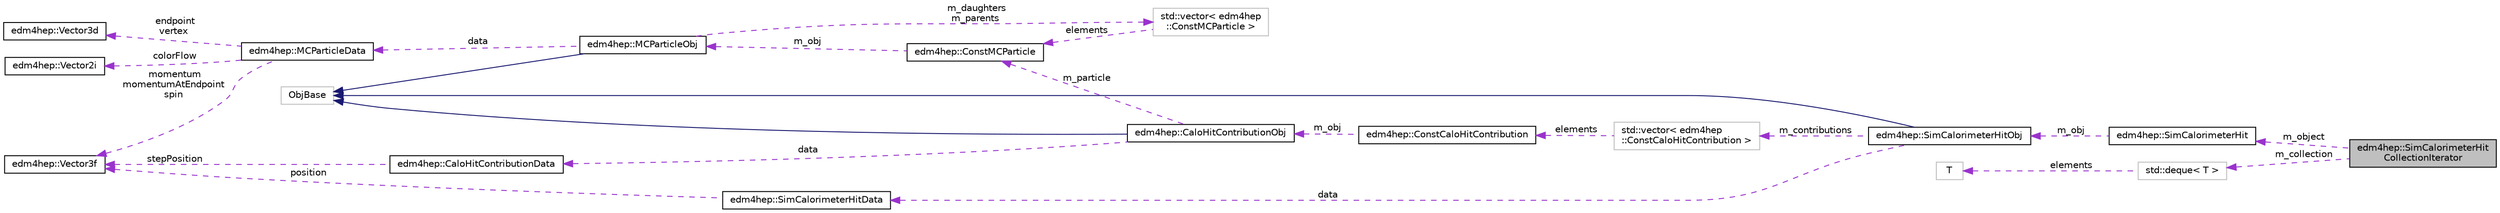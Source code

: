 digraph "edm4hep::SimCalorimeterHitCollectionIterator"
{
 // LATEX_PDF_SIZE
  edge [fontname="Helvetica",fontsize="10",labelfontname="Helvetica",labelfontsize="10"];
  node [fontname="Helvetica",fontsize="10",shape=record];
  rankdir="LR";
  Node1 [label="edm4hep::SimCalorimeterHit\lCollectionIterator",height=0.2,width=0.4,color="black", fillcolor="grey75", style="filled", fontcolor="black",tooltip=" "];
  Node2 -> Node1 [dir="back",color="darkorchid3",fontsize="10",style="dashed",label=" m_object" ,fontname="Helvetica"];
  Node2 [label="edm4hep::SimCalorimeterHit",height=0.2,width=0.4,color="black", fillcolor="white", style="filled",URL="$classedm4hep_1_1_sim_calorimeter_hit.html",tooltip="Simulated calorimeter hit."];
  Node3 -> Node2 [dir="back",color="darkorchid3",fontsize="10",style="dashed",label=" m_obj" ,fontname="Helvetica"];
  Node3 [label="edm4hep::SimCalorimeterHitObj",height=0.2,width=0.4,color="black", fillcolor="white", style="filled",URL="$classedm4hep_1_1_sim_calorimeter_hit_obj.html",tooltip=" "];
  Node4 -> Node3 [dir="back",color="midnightblue",fontsize="10",style="solid",fontname="Helvetica"];
  Node4 [label="ObjBase",height=0.2,width=0.4,color="grey75", fillcolor="white", style="filled",tooltip=" "];
  Node5 -> Node3 [dir="back",color="darkorchid3",fontsize="10",style="dashed",label=" m_contributions" ,fontname="Helvetica"];
  Node5 [label="std::vector\< edm4hep\l::ConstCaloHitContribution \>",height=0.2,width=0.4,color="grey75", fillcolor="white", style="filled",tooltip=" "];
  Node6 -> Node5 [dir="back",color="darkorchid3",fontsize="10",style="dashed",label=" elements" ,fontname="Helvetica"];
  Node6 [label="edm4hep::ConstCaloHitContribution",height=0.2,width=0.4,color="black", fillcolor="white", style="filled",URL="$classedm4hep_1_1_const_calo_hit_contribution.html",tooltip="Monte Carlo contribution to SimCalorimeterHit."];
  Node7 -> Node6 [dir="back",color="darkorchid3",fontsize="10",style="dashed",label=" m_obj" ,fontname="Helvetica"];
  Node7 [label="edm4hep::CaloHitContributionObj",height=0.2,width=0.4,color="black", fillcolor="white", style="filled",URL="$classedm4hep_1_1_calo_hit_contribution_obj.html",tooltip=" "];
  Node4 -> Node7 [dir="back",color="midnightblue",fontsize="10",style="solid",fontname="Helvetica"];
  Node8 -> Node7 [dir="back",color="darkorchid3",fontsize="10",style="dashed",label=" m_particle" ,fontname="Helvetica"];
  Node8 [label="edm4hep::ConstMCParticle",height=0.2,width=0.4,color="black", fillcolor="white", style="filled",URL="$classedm4hep_1_1_const_m_c_particle.html",tooltip="The Monte Carlo particle - based on the lcio::MCParticle."];
  Node9 -> Node8 [dir="back",color="darkorchid3",fontsize="10",style="dashed",label=" m_obj" ,fontname="Helvetica"];
  Node9 [label="edm4hep::MCParticleObj",height=0.2,width=0.4,color="black", fillcolor="white", style="filled",URL="$classedm4hep_1_1_m_c_particle_obj.html",tooltip=" "];
  Node4 -> Node9 [dir="back",color="midnightblue",fontsize="10",style="solid",fontname="Helvetica"];
  Node10 -> Node9 [dir="back",color="darkorchid3",fontsize="10",style="dashed",label=" data" ,fontname="Helvetica"];
  Node10 [label="edm4hep::MCParticleData",height=0.2,width=0.4,color="black", fillcolor="white", style="filled",URL="$classedm4hep_1_1_m_c_particle_data.html",tooltip="The Monte Carlo particle - based on the lcio::MCParticle."];
  Node11 -> Node10 [dir="back",color="darkorchid3",fontsize="10",style="dashed",label=" endpoint\nvertex" ,fontname="Helvetica"];
  Node11 [label="edm4hep::Vector3d",height=0.2,width=0.4,color="black", fillcolor="white", style="filled",URL="$classedm4hep_1_1_vector3d.html",tooltip=" "];
  Node12 -> Node10 [dir="back",color="darkorchid3",fontsize="10",style="dashed",label=" momentum\nmomentumAtEndpoint\nspin" ,fontname="Helvetica"];
  Node12 [label="edm4hep::Vector3f",height=0.2,width=0.4,color="black", fillcolor="white", style="filled",URL="$classedm4hep_1_1_vector3f.html",tooltip=" "];
  Node13 -> Node10 [dir="back",color="darkorchid3",fontsize="10",style="dashed",label=" colorFlow" ,fontname="Helvetica"];
  Node13 [label="edm4hep::Vector2i",height=0.2,width=0.4,color="black", fillcolor="white", style="filled",URL="$classedm4hep_1_1_vector2i.html",tooltip=" "];
  Node14 -> Node9 [dir="back",color="darkorchid3",fontsize="10",style="dashed",label=" m_daughters\nm_parents" ,fontname="Helvetica"];
  Node14 [label="std::vector\< edm4hep\l::ConstMCParticle \>",height=0.2,width=0.4,color="grey75", fillcolor="white", style="filled",tooltip=" "];
  Node8 -> Node14 [dir="back",color="darkorchid3",fontsize="10",style="dashed",label=" elements" ,fontname="Helvetica"];
  Node15 -> Node7 [dir="back",color="darkorchid3",fontsize="10",style="dashed",label=" data" ,fontname="Helvetica"];
  Node15 [label="edm4hep::CaloHitContributionData",height=0.2,width=0.4,color="black", fillcolor="white", style="filled",URL="$classedm4hep_1_1_calo_hit_contribution_data.html",tooltip="Monte Carlo contribution to SimCalorimeterHit."];
  Node12 -> Node15 [dir="back",color="darkorchid3",fontsize="10",style="dashed",label=" stepPosition" ,fontname="Helvetica"];
  Node16 -> Node3 [dir="back",color="darkorchid3",fontsize="10",style="dashed",label=" data" ,fontname="Helvetica"];
  Node16 [label="edm4hep::SimCalorimeterHitData",height=0.2,width=0.4,color="black", fillcolor="white", style="filled",URL="$classedm4hep_1_1_sim_calorimeter_hit_data.html",tooltip="Simulated calorimeter hit."];
  Node12 -> Node16 [dir="back",color="darkorchid3",fontsize="10",style="dashed",label=" position" ,fontname="Helvetica"];
  Node17 -> Node1 [dir="back",color="darkorchid3",fontsize="10",style="dashed",label=" m_collection" ,fontname="Helvetica"];
  Node17 [label="std::deque\< T \>",height=0.2,width=0.4,color="grey75", fillcolor="white", style="filled",tooltip="STL class."];
  Node18 -> Node17 [dir="back",color="darkorchid3",fontsize="10",style="dashed",label=" elements" ,fontname="Helvetica"];
  Node18 [label="T",height=0.2,width=0.4,color="grey75", fillcolor="white", style="filled",tooltip=" "];
}
